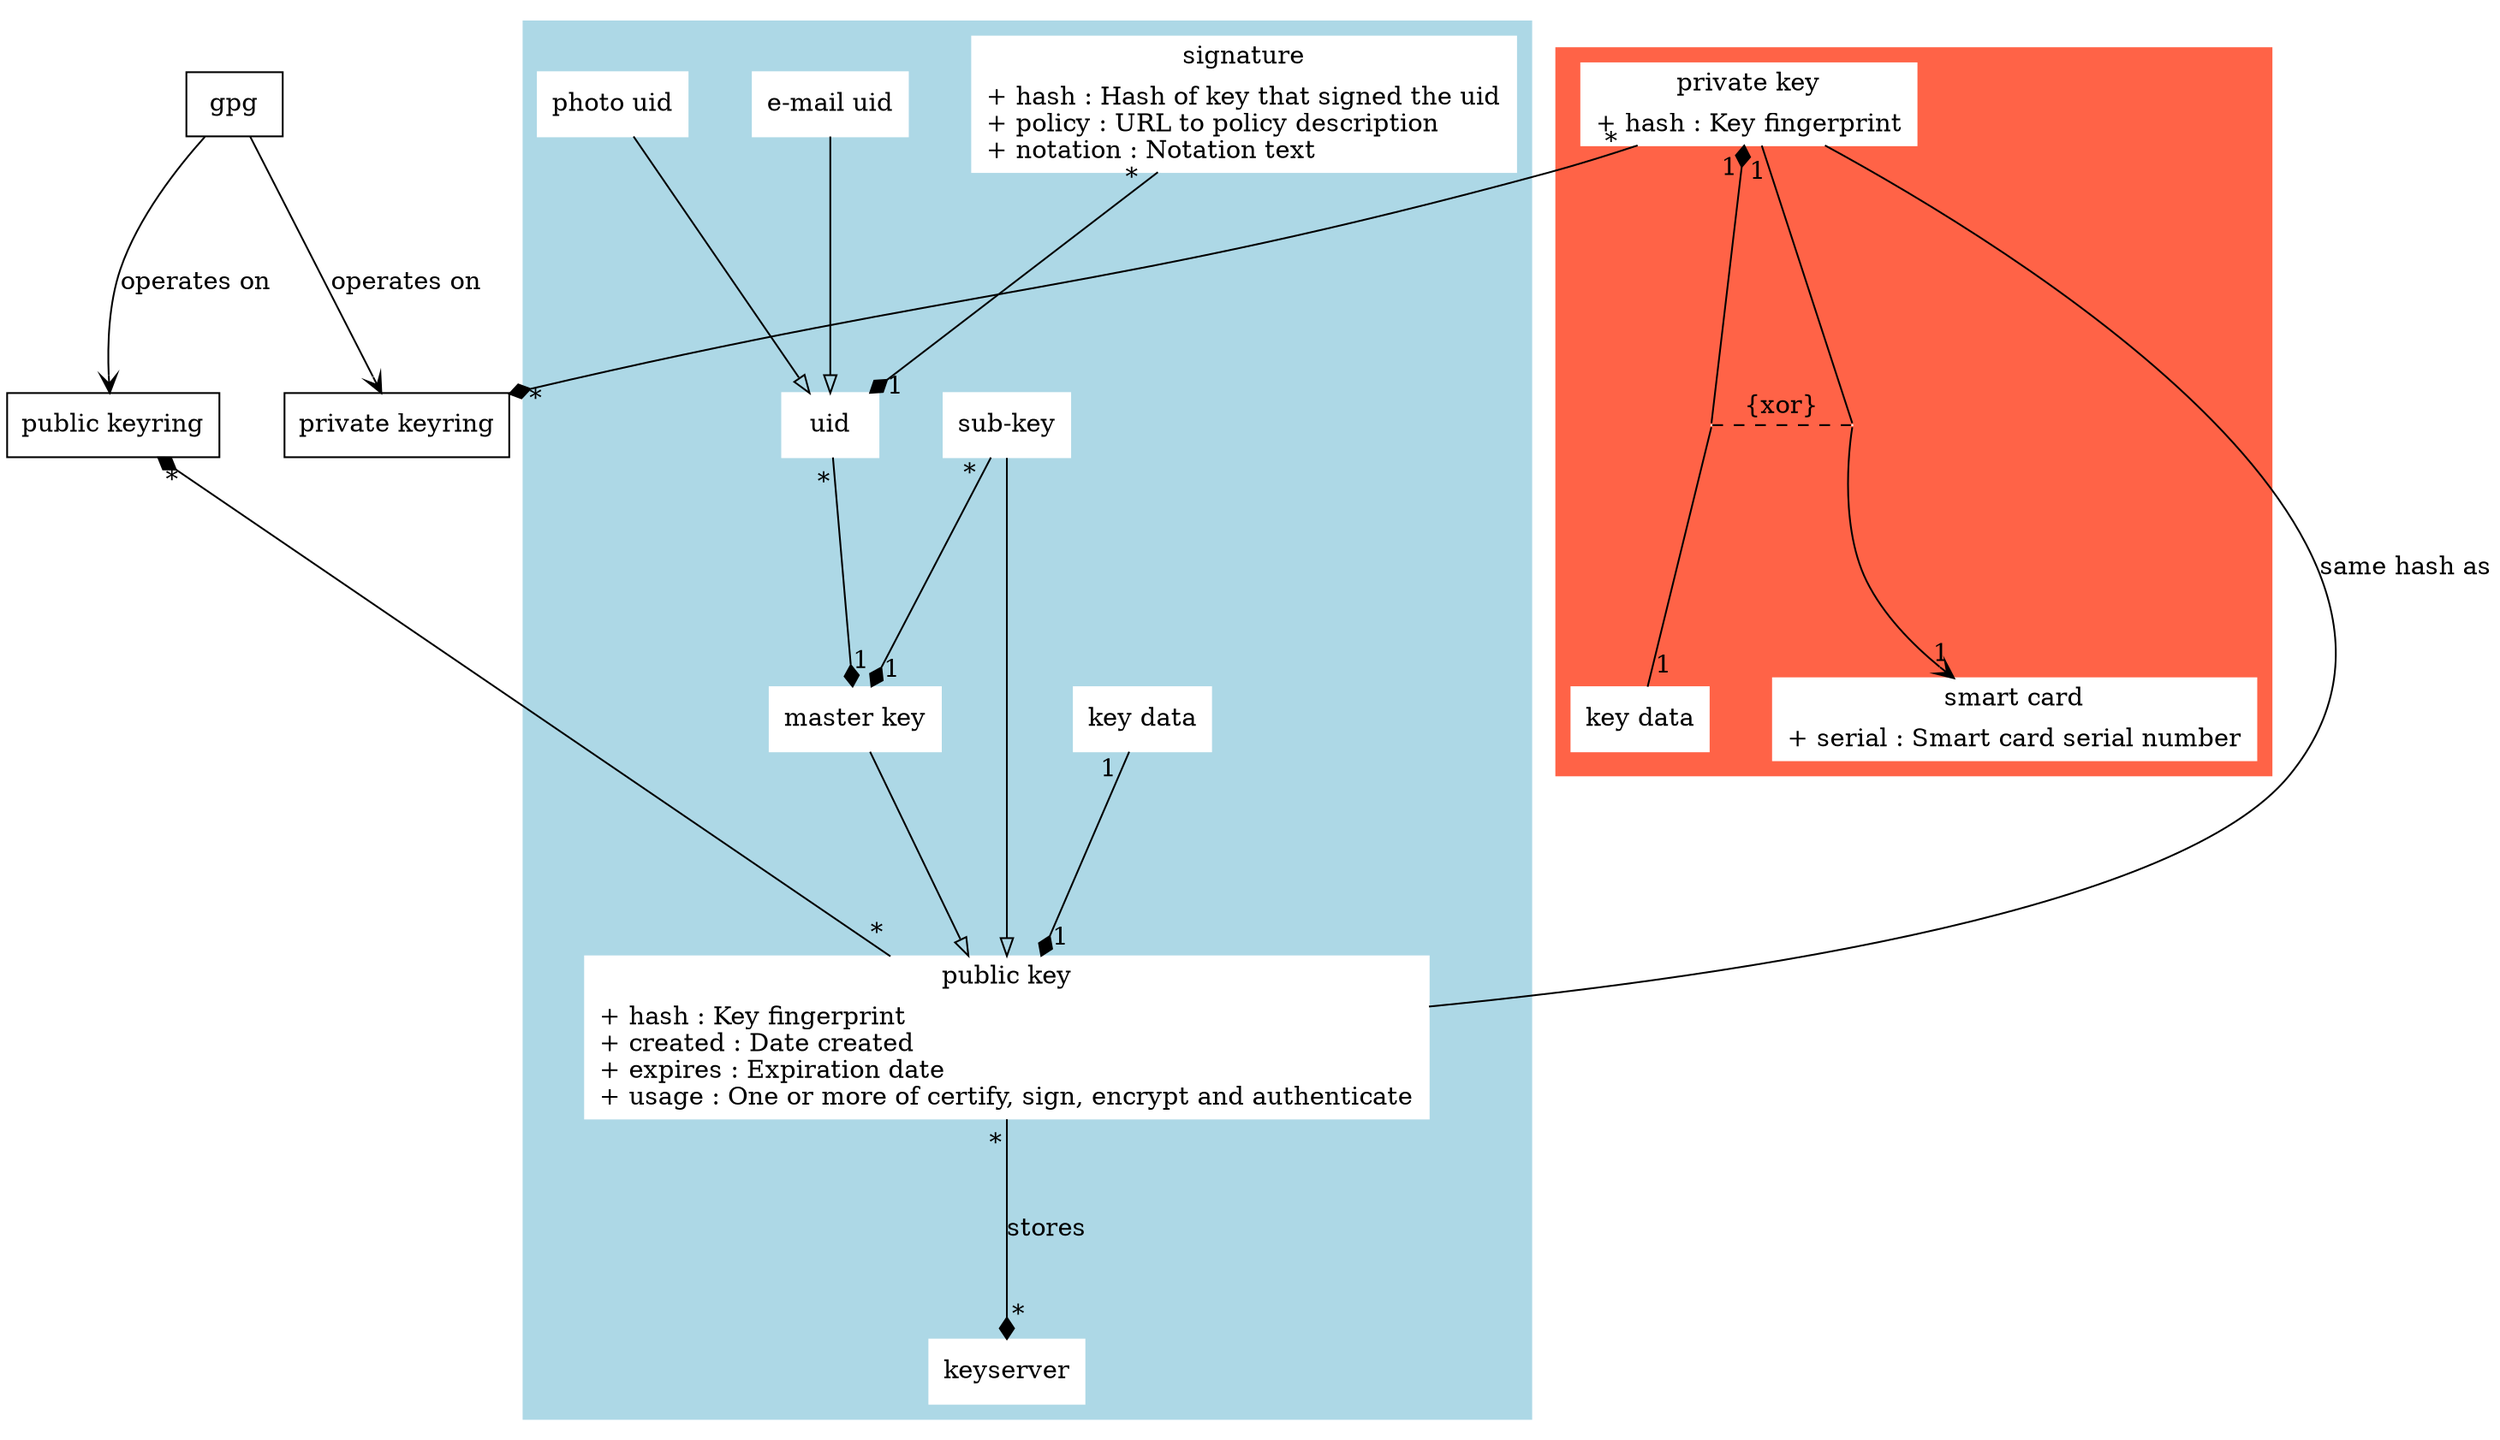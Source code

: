digraph gpg {
        //----------------
        // Default settigs
        //----------------

        fontname="Bitstream Vera Sans"
        fontsize=8

        graph [
                nodesep=0.5
                ranksep=1.5
                ordering=out
        ]

        node [
                shape=record
                style=filled
                color=white
        ]

        edge [
                arrowhead=vee
                labeldistance=1.5
        ]

        {
                node [
                      style=solid
                      color=black
                ]

                "gpg"
                "private keyring"
                "public keyring"
        }

        "private key" -> "public key" [arrowhead=none, label="same hash as", constraint=false]
        "private key" -> "private keyring" [arrowhead=diamond, taillabel="*", headlabel="*", constraint=false]
        "public key" -> "public keyring" [arrowhead=diamond, taillabel="*", headlabel="*", constraint=false]
        "gpg" -> "public keyring" [label="operates on"]
        "gpg" -> "private keyring" [label="operates on"]

        //
        // Private key sub-graph
        //

        subgraph cluster_private {
                style=filled
                color=tomato

                // Nodes

                "private key" [label="{private key|+ hash : Key fingerprint\l}"]
                "key data to private key" [label="", fixedsize="false", width=0, height=0, shape=none]
                "private key to smart card" [label="", fixedsize="false", width=0, height=0, shape=none]
                "smart card" [label="{smart card|+ serial : Smart card serial number\l}"]
                "private key data" [label="key data"]

                // Relations

                "private key data" -> "key data to private key" [arrowhead=none, taillabel="1"]
                "key data to private key" -> "private key" [arrowhead=diamond, headlabel="1"]
                "private key" -> "private key to smart card" [arrowhead=none, taillabel="1"]
                "private key to smart card" -> "smart card" [headlabel="1"]
                "key data to private key" -> "private key to smart card" [arrowhead=none, style=dashed, label="{xor}"]

                { rank=same; "private key data" "smart card" }
                { rank=same; "private key to smart card" "key data to private key" }
        }

        //
        // Public key sub-graph
        //

        subgraph cluster_public {
                style=filled
                color=lightblue

                // Nodes

                "public key" [label="{public key|+ hash : Key fingerprint\l+ created : Date created\l+ expires : Expiration date\l+ usage : One or more of certify, sign, encrypt and authenticate\l}"]
                "signature" [label="{signature|+ hash : Hash of key that signed the uid\l+ policy : URL to policy description\l+ notation : Notation text\l}"]
                "public key data" [label="key data"]

                // Relations

                "sub-key" -> "master key" [arrowhead=diamond, taillabel="*", headlabel="1"]
                "uid" -> "master key" [arrowhead=diamond, taillabel="*", headlabel="1"]
                "signature" -> "uid" [arrowhead=diamond, taillabel="*", headlabel="1"]
                "master key" -> "public key" [arrowhead=onormal]
                "sub-key" -> "public key" [arrowhead=onormal]
                "e-mail uid" -> "uid" [arrowhead=onormal]
                "photo uid" -> "uid" [arrowhead=onormal]
                "public key" -> "keyserver" [arrowhead=diamond, label="stores", taillabel="*", headlabel="*"]
                "public key data" -> "public key" [arrowhead=diamond, taillabel="1", headlabel="1"]
        }
}
